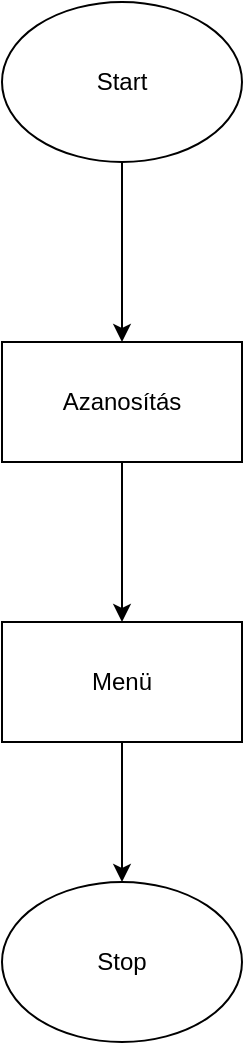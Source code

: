 <mxfile version="20.7.4" type="device"><diagram id="p2tmpd8nkOpdXhPlUjH5" name="Page-1"><mxGraphModel dx="1034" dy="476" grid="1" gridSize="10" guides="1" tooltips="1" connect="1" arrows="1" fold="1" page="1" pageScale="1" pageWidth="1169" pageHeight="827" math="0" shadow="0"><root><mxCell id="0"/><mxCell id="1" parent="0"/><mxCell id="kae0UsWtlnm_2PO_rQx0-3" value="" style="edgeStyle=orthogonalEdgeStyle;rounded=0;orthogonalLoop=1;jettySize=auto;html=1;" edge="1" parent="1" source="kae0UsWtlnm_2PO_rQx0-1" target="kae0UsWtlnm_2PO_rQx0-2"><mxGeometry relative="1" as="geometry"/></mxCell><mxCell id="kae0UsWtlnm_2PO_rQx0-1" value="Start" style="ellipse;whiteSpace=wrap;html=1;" vertex="1" parent="1"><mxGeometry x="470" y="20" width="120" height="80" as="geometry"/></mxCell><mxCell id="kae0UsWtlnm_2PO_rQx0-5" value="" style="edgeStyle=orthogonalEdgeStyle;rounded=0;orthogonalLoop=1;jettySize=auto;html=1;" edge="1" parent="1" source="kae0UsWtlnm_2PO_rQx0-2" target="kae0UsWtlnm_2PO_rQx0-4"><mxGeometry relative="1" as="geometry"/></mxCell><mxCell id="kae0UsWtlnm_2PO_rQx0-2" value="Azanosítás" style="whiteSpace=wrap;html=1;" vertex="1" parent="1"><mxGeometry x="470" y="190" width="120" height="60" as="geometry"/></mxCell><mxCell id="kae0UsWtlnm_2PO_rQx0-7" value="" style="edgeStyle=orthogonalEdgeStyle;rounded=0;orthogonalLoop=1;jettySize=auto;html=1;" edge="1" parent="1" source="kae0UsWtlnm_2PO_rQx0-4"><mxGeometry relative="1" as="geometry"><mxPoint x="530" y="460" as="targetPoint"/></mxGeometry></mxCell><mxCell id="kae0UsWtlnm_2PO_rQx0-4" value="Menü" style="whiteSpace=wrap;html=1;" vertex="1" parent="1"><mxGeometry x="470" y="330" width="120" height="60" as="geometry"/></mxCell><mxCell id="kae0UsWtlnm_2PO_rQx0-8" value="Stop" style="ellipse;whiteSpace=wrap;html=1;" vertex="1" parent="1"><mxGeometry x="470" y="460" width="120" height="80" as="geometry"/></mxCell></root></mxGraphModel></diagram></mxfile>